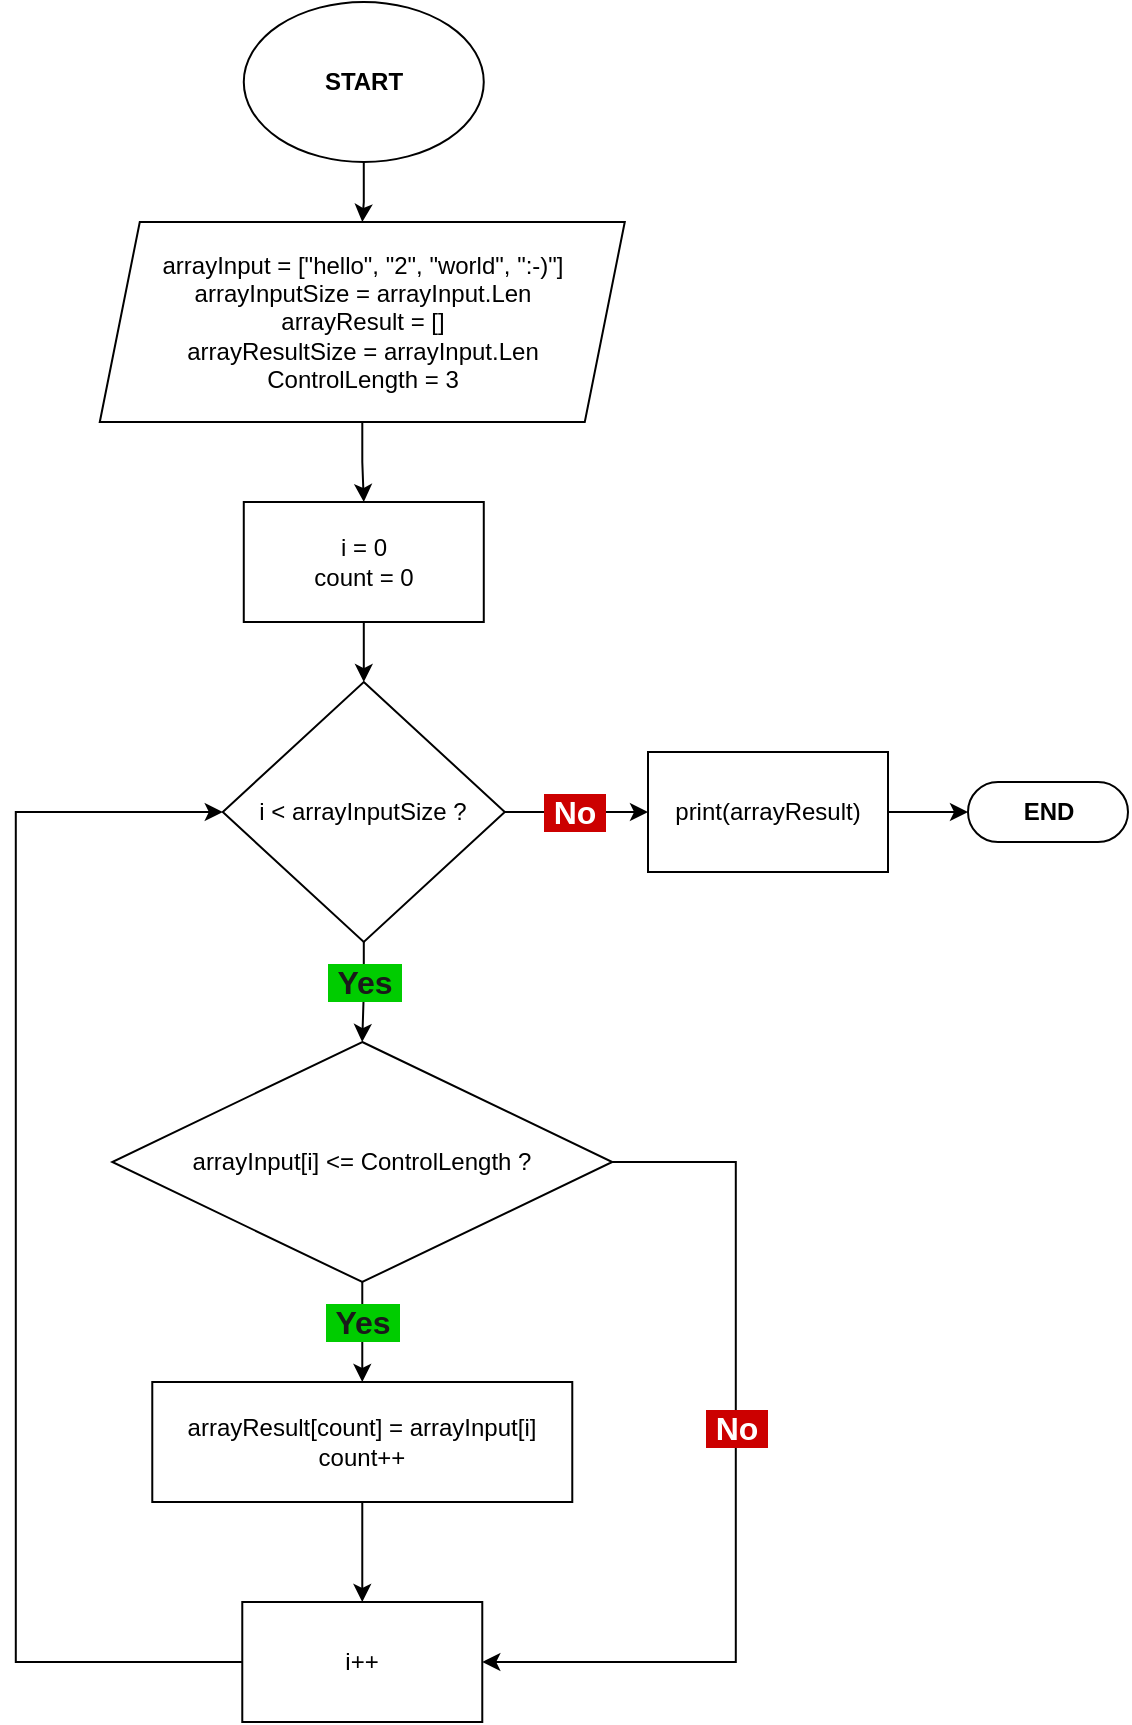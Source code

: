 <mxfile>
    <diagram id="fSHmEhS5TeHdb3ALVaDu" name="TEST #1">
        <mxGraphModel dx="139" dy="322" grid="1" gridSize="10" guides="1" tooltips="1" connect="1" arrows="1" fold="1" page="1" pageScale="1" pageWidth="827" pageHeight="1169" background="#FFFFFF" math="0" shadow="0">
            <root>
                <mxCell id="0"/>
                <mxCell id="1" parent="0"/>
                <mxCell id="5" value="" style="edgeStyle=orthogonalEdgeStyle;rounded=0;orthogonalLoop=1;jettySize=auto;html=1;" parent="1" source="3" target="4" edge="1">
                    <mxGeometry relative="1" as="geometry"/>
                </mxCell>
                <mxCell id="3" value="START" style="ellipse;whiteSpace=wrap;html=1;fontStyle=1" parent="1" vertex="1">
                    <mxGeometry x="237.89" y="50" width="120" height="80" as="geometry"/>
                </mxCell>
                <mxCell id="7" value="" style="edgeStyle=orthogonalEdgeStyle;rounded=0;orthogonalLoop=1;jettySize=auto;html=1;" parent="1" source="4" target="6" edge="1">
                    <mxGeometry relative="1" as="geometry"/>
                </mxCell>
                <mxCell id="4" value="arrayInput =&amp;nbsp;&lt;span&gt;[&quot;hello&quot;, &quot;2&quot;, &quot;world&quot;, &quot;:-)&quot;]&lt;/span&gt;&lt;br&gt;arrayInputSize = arrayInput.Len&lt;br&gt;arrayResult = []&lt;br&gt;arrayResultSize = arrayInput.Len&lt;br&gt;ControlLength = 3" style="shape=parallelogram;perimeter=parallelogramPerimeter;whiteSpace=wrap;html=1;fixedSize=1;" parent="1" vertex="1">
                    <mxGeometry x="165.89" y="160" width="262.5" height="100" as="geometry"/>
                </mxCell>
                <mxCell id="9" value="" style="edgeStyle=orthogonalEdgeStyle;rounded=0;orthogonalLoop=1;jettySize=auto;html=1;" parent="1" source="6" target="8" edge="1">
                    <mxGeometry relative="1" as="geometry"/>
                </mxCell>
                <mxCell id="6" value="i = 0&lt;br&gt;count = 0" style="whiteSpace=wrap;html=1;" parent="1" vertex="1">
                    <mxGeometry x="237.89" y="300" width="120" height="60" as="geometry"/>
                </mxCell>
                <mxCell id="11" value="" style="edgeStyle=orthogonalEdgeStyle;rounded=0;orthogonalLoop=1;jettySize=auto;html=1;" parent="1" source="8" target="10" edge="1">
                    <mxGeometry relative="1" as="geometry"/>
                </mxCell>
                <mxCell id="12" value="&amp;nbsp;Yes&amp;nbsp;" style="edgeLabel;html=1;align=center;verticalAlign=middle;resizable=0;points=[];fontSize=16;labelBackgroundColor=#00CC00;fontColor=#1A1A1A;fontStyle=1" parent="11" vertex="1" connectable="0">
                    <mxGeometry x="-0.244" y="1" relative="1" as="geometry">
                        <mxPoint x="-1" y="1" as="offset"/>
                    </mxGeometry>
                </mxCell>
                <mxCell id="14" value="" style="edgeStyle=orthogonalEdgeStyle;rounded=0;orthogonalLoop=1;jettySize=auto;html=1;entryX=0;entryY=0.5;entryDx=0;entryDy=0;" parent="1" source="8" target="22" edge="1">
                    <mxGeometry relative="1" as="geometry">
                        <mxPoint x="478.89" y="455" as="targetPoint"/>
                    </mxGeometry>
                </mxCell>
                <mxCell id="15" value="&amp;nbsp;No&amp;nbsp;" style="edgeLabel;html=1;align=center;verticalAlign=middle;resizable=0;points=[];fontSize=16;fontColor=#FFFFFF;labelBackgroundColor=#CC0000;fontStyle=1" parent="14" vertex="1" connectable="0">
                    <mxGeometry x="-0.191" y="1" relative="1" as="geometry">
                        <mxPoint x="5" y="1" as="offset"/>
                    </mxGeometry>
                </mxCell>
                <mxCell id="8" value="i &amp;lt; arrayInputSize ?" style="rhombus;whiteSpace=wrap;html=1;" parent="1" vertex="1">
                    <mxGeometry x="227.39" y="390" width="141" height="130" as="geometry"/>
                </mxCell>
                <mxCell id="17" value="" style="edgeStyle=orthogonalEdgeStyle;rounded=0;orthogonalLoop=1;jettySize=auto;html=1;" parent="1" source="10" target="16" edge="1">
                    <mxGeometry relative="1" as="geometry"/>
                </mxCell>
                <mxCell id="18" value="&amp;nbsp;Yes&amp;nbsp;" style="edgeLabel;html=1;align=center;verticalAlign=middle;resizable=0;points=[];fontSize=16;labelBackgroundColor=#00CC00;fontColor=#1A1A1A;fontStyle=1" parent="17" vertex="1" connectable="0">
                    <mxGeometry x="-0.285" relative="1" as="geometry">
                        <mxPoint y="2" as="offset"/>
                    </mxGeometry>
                </mxCell>
                <mxCell id="20" value="" style="edgeStyle=orthogonalEdgeStyle;html=1;entryX=1;entryY=0.5;entryDx=0;entryDy=0;exitX=1;exitY=0.5;exitDx=0;exitDy=0;rounded=0;" edge="1" parent="1" source="10" target="27">
                    <mxGeometry relative="1" as="geometry">
                        <mxPoint x="483.89" y="620" as="targetPoint"/>
                        <Array as="points">
                            <mxPoint x="483.89" y="630"/>
                            <mxPoint x="483.89" y="880"/>
                        </Array>
                    </mxGeometry>
                </mxCell>
                <mxCell id="21" value="&amp;nbsp;No&amp;nbsp;" style="edgeLabel;html=1;align=center;verticalAlign=middle;resizable=0;points=[];fontSize=16;fontColor=#FFFFFF;labelBackgroundColor=#CC0000;fontStyle=1" vertex="1" connectable="0" parent="20">
                    <mxGeometry x="-0.3" relative="1" as="geometry">
                        <mxPoint y="41" as="offset"/>
                    </mxGeometry>
                </mxCell>
                <mxCell id="10" value="arrayInput[i] &amp;lt;= ControlLength ?" style="rhombus;whiteSpace=wrap;html=1;" parent="1" vertex="1">
                    <mxGeometry x="172.14" y="570" width="250" height="120" as="geometry"/>
                </mxCell>
                <mxCell id="26" style="edgeStyle=orthogonalEdgeStyle;html=1;exitX=0;exitY=0.5;exitDx=0;exitDy=0;entryX=0;entryY=0.5;entryDx=0;entryDy=0;elbow=vertical;rounded=0;" edge="1" parent="1" source="27" target="8">
                    <mxGeometry relative="1" as="geometry">
                        <Array as="points">
                            <mxPoint x="123.89" y="880"/>
                            <mxPoint x="123.89" y="455"/>
                        </Array>
                    </mxGeometry>
                </mxCell>
                <mxCell id="28" value="" style="edgeStyle=orthogonalEdgeStyle;rounded=0;html=1;elbow=vertical;" edge="1" parent="1" source="16" target="27">
                    <mxGeometry relative="1" as="geometry"/>
                </mxCell>
                <mxCell id="16" value="arrayResult[count] = arrayInput[i]&lt;br&gt;count++" style="whiteSpace=wrap;html=1;" parent="1" vertex="1">
                    <mxGeometry x="192.14" y="740" width="210" height="60" as="geometry"/>
                </mxCell>
                <mxCell id="24" value="" style="edgeStyle=none;html=1;" edge="1" parent="1" source="22" target="23">
                    <mxGeometry relative="1" as="geometry"/>
                </mxCell>
                <mxCell id="22" value="print(arrayResult)" style="rounded=0;whiteSpace=wrap;html=1;" vertex="1" parent="1">
                    <mxGeometry x="440" y="425" width="120" height="60" as="geometry"/>
                </mxCell>
                <mxCell id="23" value="END" style="html=1;dashed=0;whitespace=wrap;shape=mxgraph.dfd.start;fontStyle=1" vertex="1" parent="1">
                    <mxGeometry x="600" y="440" width="80" height="30" as="geometry"/>
                </mxCell>
                <mxCell id="27" value="i++" style="rounded=0;whiteSpace=wrap;html=1;" vertex="1" parent="1">
                    <mxGeometry x="237.14" y="850" width="120" height="60" as="geometry"/>
                </mxCell>
            </root>
        </mxGraphModel>
    </diagram>
</mxfile>